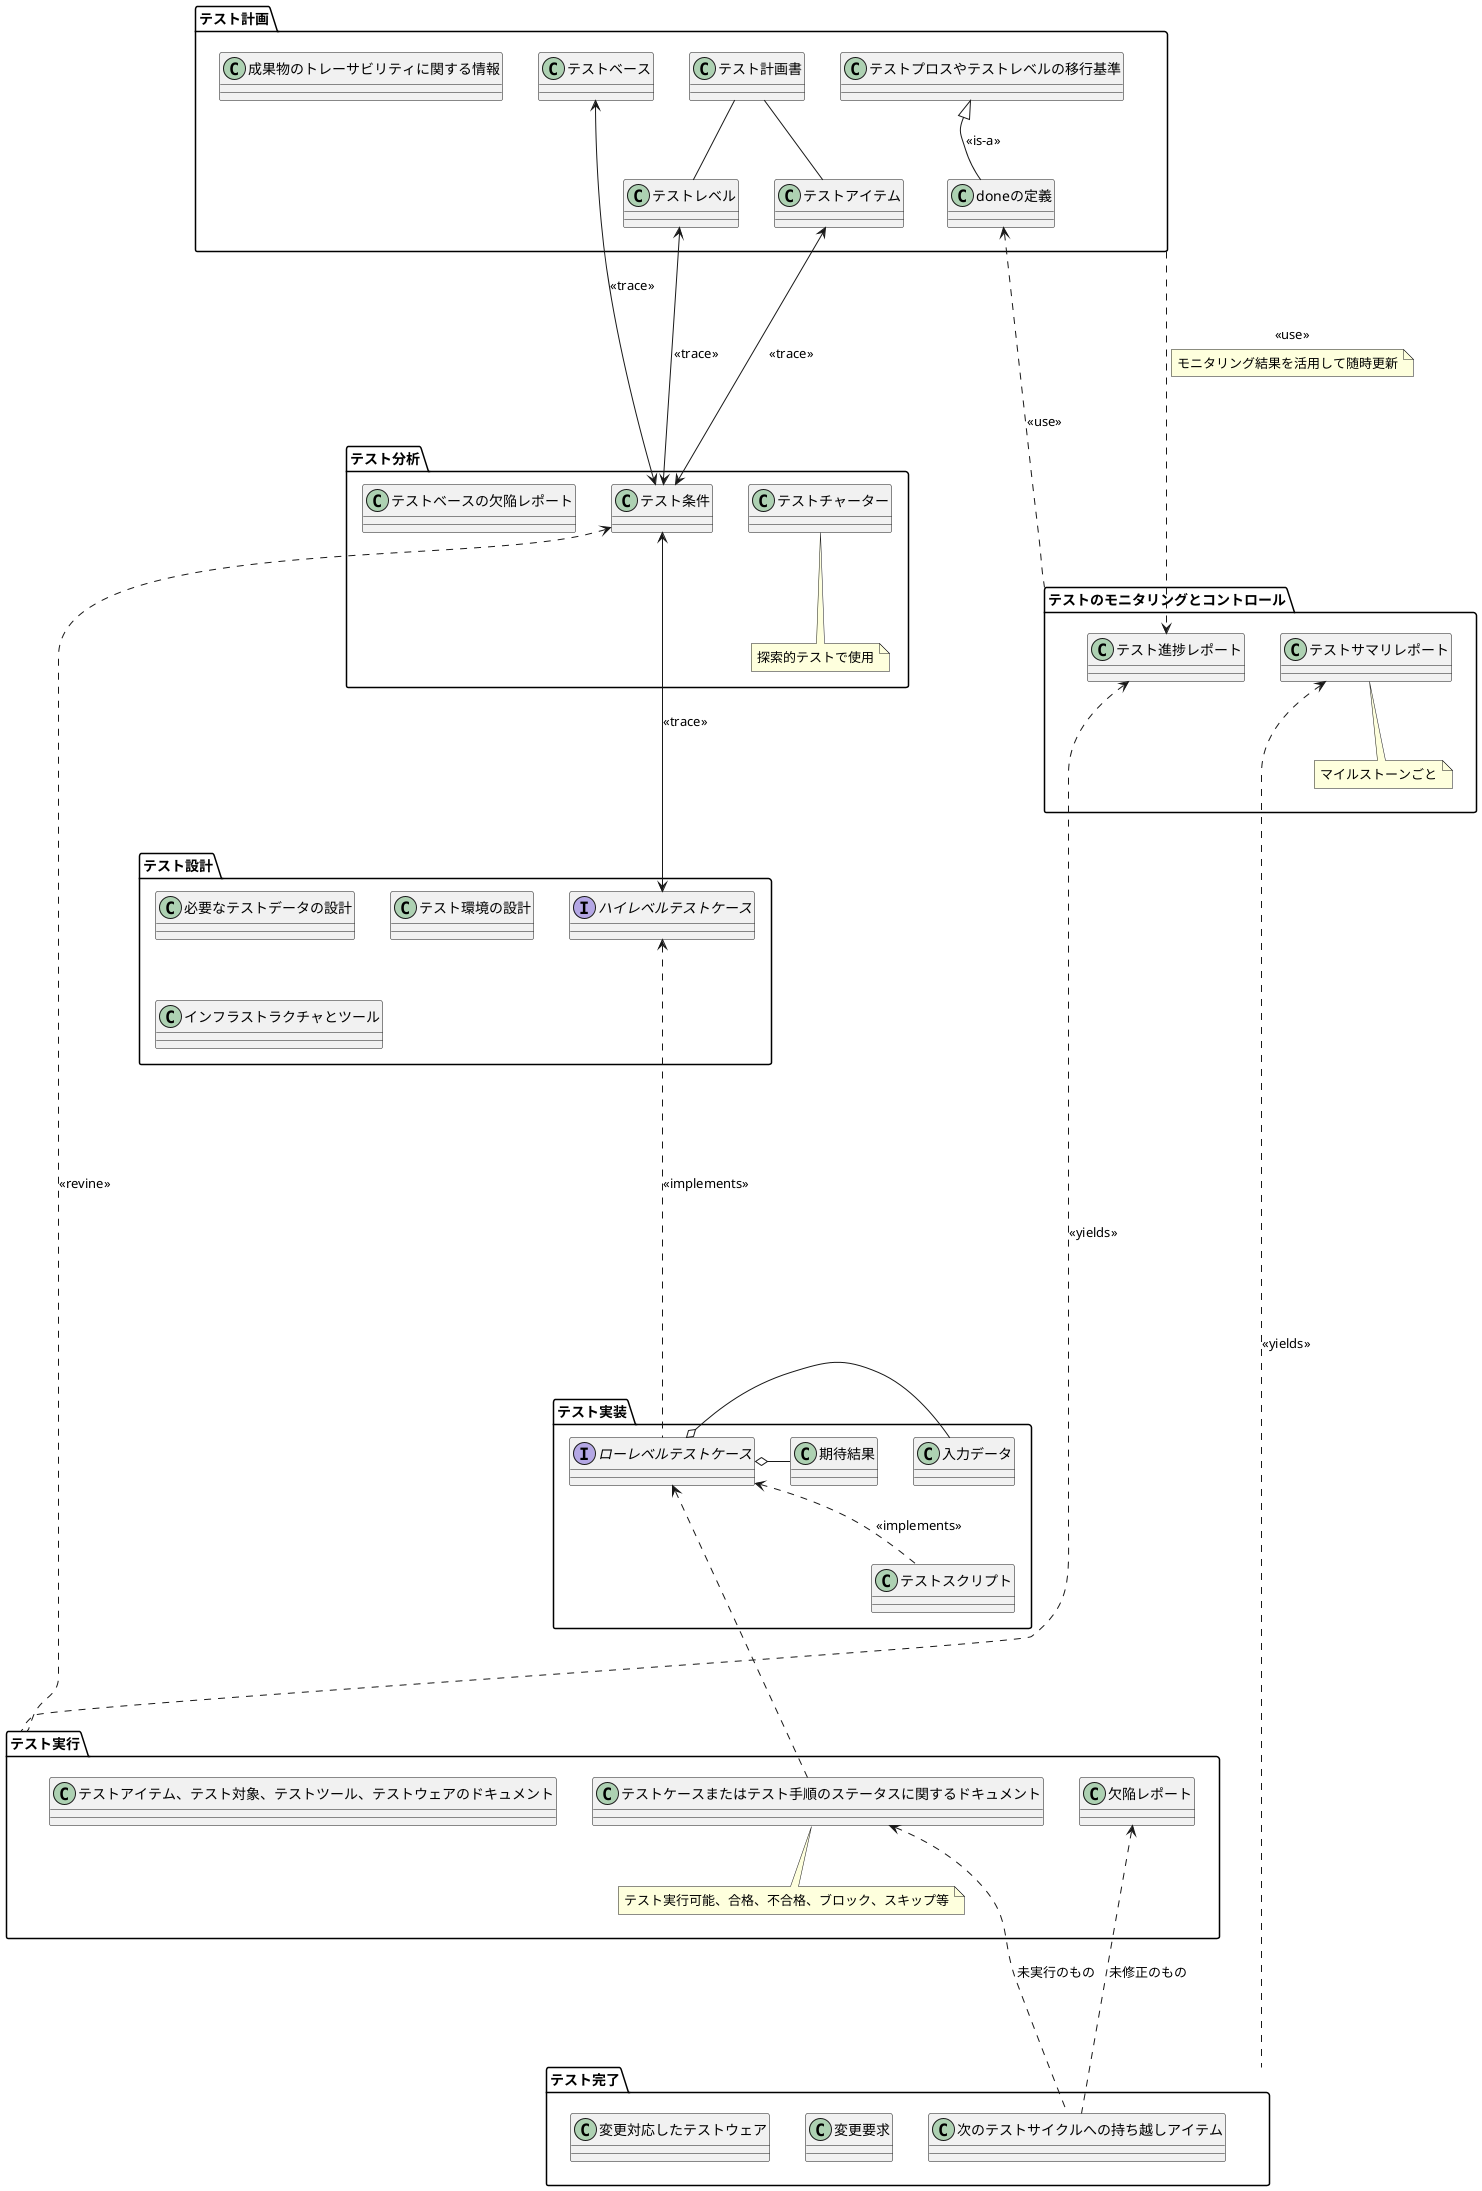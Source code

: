 @startuml
package テスト計画 {
 class テスト計画書
 class テストレベル
 class テストアイテム
 テスト計画書 -- テストレベル
 テスト計画書 -- テストアイテム

 class テストベース
 class テストプロスやテストレベルの移行基準
 class doneの定義
   doneの定義 -u-|> テストプロスやテストレベルの移行基準: <<is-a>>
 class 成果物のトレーサビリティに関する情報
}

package テストのモニタリングとコントロール {
 class テスト進捗レポート
 class テストサマリレポート
 note "マイルストーンごと" as testsummaryreport
 テストサマリレポート .. testsummaryreport
}

テストのモニタリングとコントロール .u.> doneの定義: <<use>>
テスト計画 .....> テスト進捗レポート : <<use>>
note on link: モニタリング結果を活用して随時更新


package テスト分析 {
 class テスト条件
 class テストチャーター
 note "探索的テストで使用" as testcharter
 テストチャーター .. testcharter
 class テストベースの欠陥レポート
}

テストベース <--d-> テスト条件: <<trace>>
テストレベル <--d-> テスト条件: <<trace>>
テストアイテム <--d-> テスト条件: <<trace>>

package テスト設計 {
  interface ハイレベルテストケース
  class 必要なテストデータの設計
  class テスト環境の設計
  class インフラストラクチャとツール
}

テスト条件 <---d-> ハイレベルテストケース: <<trace>>

package テスト実装 {
  interface ローレベルテストケース
  class 入力データ
  class 期待結果

  ローレベルテストケース o- 入力データ
  ローレベルテストケース o- 期待結果
  ローレベルテストケース ..u.> ハイレベルテストケース: <<implements>>

  class テストスクリプト
  テストスクリプト .u.> ローレベルテストケース: <<implements>>
}

package テスト実行 {
  class テストケースまたはテスト手順のステータスに関するドキュメント
  note "テスト実行可能、合格、不合格、ブロック、スキップ等" as status
  テストケースまたはテスト手順のステータスに関するドキュメント .. status
  class 欠陥レポート
  class テストアイテム、テスト対象、テストツール、テストウェアのドキュメント
}

テストケースまたはテスト手順のステータスに関するドキュメント ...u.> ローレベルテストケース
テスト実行 ........u.> テスト条件: <<revine>>
テスト実行 ...........u.> テスト進捗レポート: <<yields>>

package テスト完了 {
  class 次のテストサイクルへの持ち越しアイテム
  次のテストサイクルへの持ち越しアイテム ...u.> テストケースまたはテスト手順のステータスに関するドキュメント: 未実行のもの
  次のテストサイクルへの持ち越しアイテム ...u.> 欠陥レポート: 未修正のもの

  class 変更要求
  class 変更対応したテストウェア
}
テスト完了 ..............u.> テストサマリレポート: <<yields>>

@enduml

